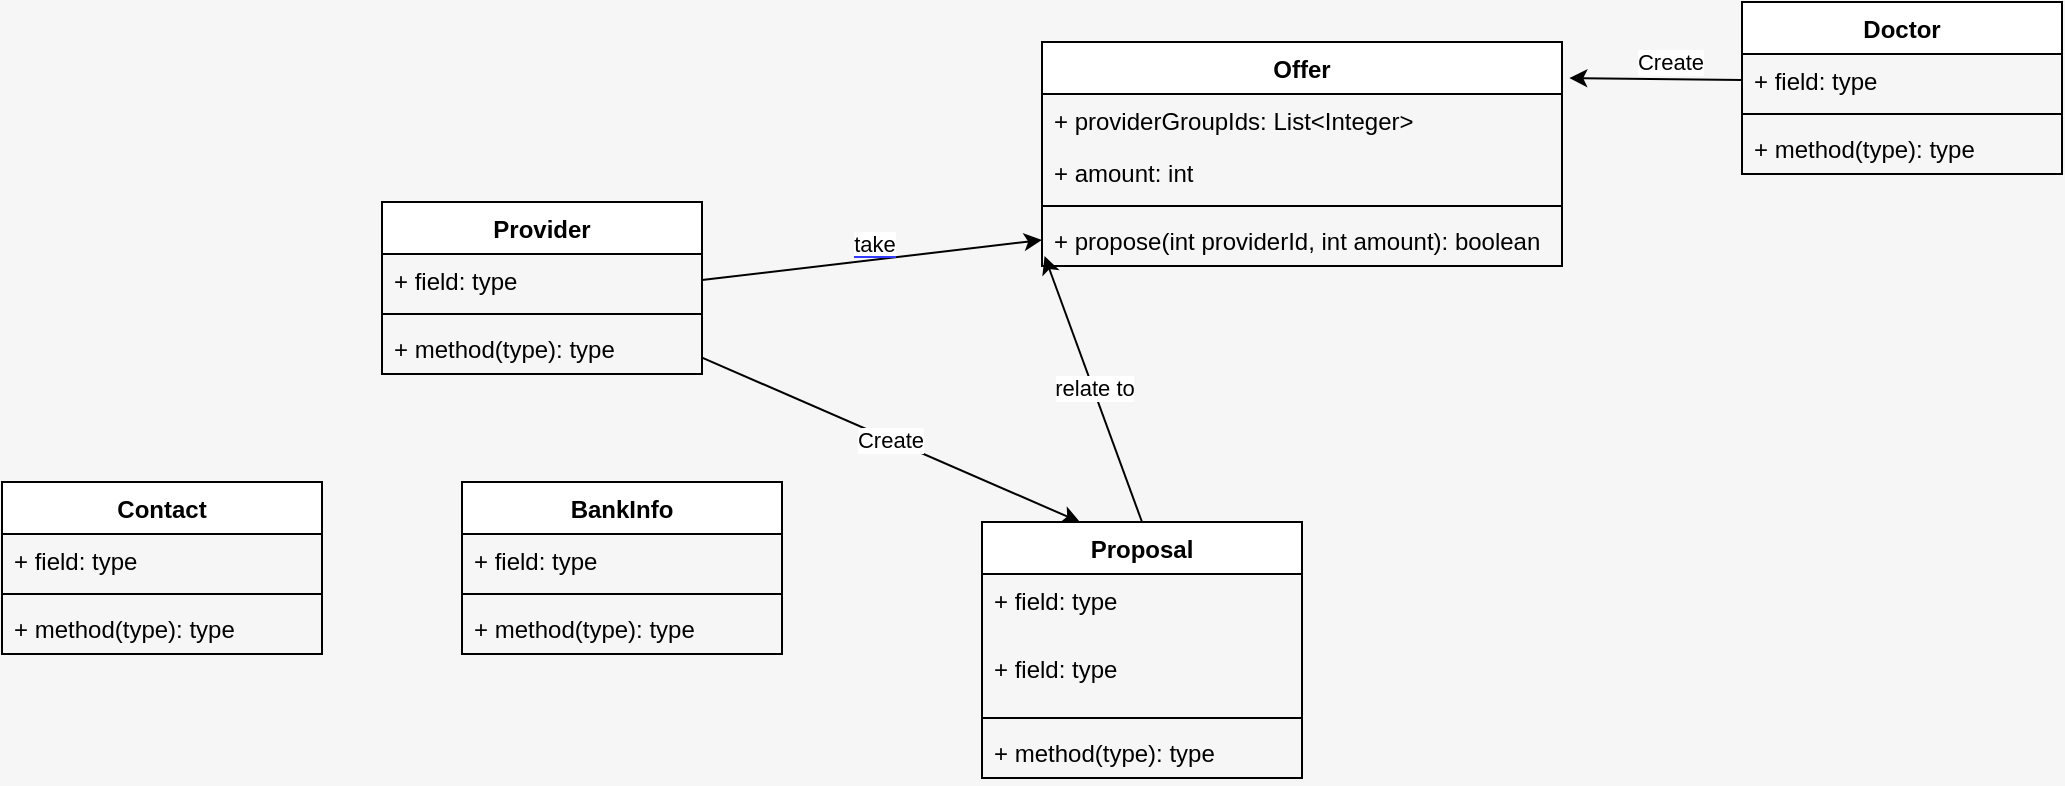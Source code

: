 <mxfile version="17.4.0" type="github"><diagram id="Cojw7_Yz68KiZyoo5ue1" name="Page-1"><mxGraphModel dx="1865" dy="523" grid="1" gridSize="10" guides="1" tooltips="1" connect="1" arrows="1" fold="1" page="1" pageScale="1" pageWidth="827" pageHeight="1169" background="#f6f6f6" math="0" shadow="0"><root><mxCell id="0"/><mxCell id="1" parent="0"/><mxCell id="XdXcWir25vY_QgZHu3hT-5" value="Offer" style="swimlane;fontStyle=1;align=center;verticalAlign=top;childLayout=stackLayout;horizontal=1;startSize=26;horizontalStack=0;resizeParent=1;resizeParentMax=0;resizeLast=0;collapsible=1;marginBottom=0;" parent="1" vertex="1"><mxGeometry x="420" y="80" width="260" height="112" as="geometry"/></mxCell><mxCell id="XdXcWir25vY_QgZHu3hT-28" value="+ providerGroupIds: List&lt;Integer&gt;" style="text;strokeColor=none;fillColor=none;align=left;verticalAlign=top;spacingLeft=4;spacingRight=4;overflow=hidden;rotatable=0;points=[[0,0.5],[1,0.5]];portConstraint=eastwest;" parent="XdXcWir25vY_QgZHu3hT-5" vertex="1"><mxGeometry y="26" width="260" height="26" as="geometry"/></mxCell><mxCell id="XdXcWir25vY_QgZHu3hT-6" value="+ amount: int" style="text;strokeColor=none;fillColor=none;align=left;verticalAlign=top;spacingLeft=4;spacingRight=4;overflow=hidden;rotatable=0;points=[[0,0.5],[1,0.5]];portConstraint=eastwest;" parent="XdXcWir25vY_QgZHu3hT-5" vertex="1"><mxGeometry y="52" width="260" height="26" as="geometry"/></mxCell><mxCell id="XdXcWir25vY_QgZHu3hT-7" value="" style="line;strokeWidth=1;fillColor=none;align=left;verticalAlign=middle;spacingTop=-1;spacingLeft=3;spacingRight=3;rotatable=0;labelPosition=right;points=[];portConstraint=eastwest;" parent="XdXcWir25vY_QgZHu3hT-5" vertex="1"><mxGeometry y="78" width="260" height="8" as="geometry"/></mxCell><mxCell id="XdXcWir25vY_QgZHu3hT-8" value="+ propose(int providerId, int amount): boolean" style="text;strokeColor=none;fillColor=none;align=left;verticalAlign=top;spacingLeft=4;spacingRight=4;overflow=hidden;rotatable=0;points=[[0,0.5],[1,0.5]];portConstraint=eastwest;" parent="XdXcWir25vY_QgZHu3hT-5" vertex="1"><mxGeometry y="86" width="260" height="26" as="geometry"/></mxCell><mxCell id="XdXcWir25vY_QgZHu3hT-9" value="Provider" style="swimlane;fontStyle=1;align=center;verticalAlign=top;childLayout=stackLayout;horizontal=1;startSize=26;horizontalStack=0;resizeParent=1;resizeParentMax=0;resizeLast=0;collapsible=1;marginBottom=0;" parent="1" vertex="1"><mxGeometry x="90" y="160" width="160" height="86" as="geometry"/></mxCell><mxCell id="XdXcWir25vY_QgZHu3hT-10" value="+ field: type" style="text;strokeColor=none;fillColor=none;align=left;verticalAlign=top;spacingLeft=4;spacingRight=4;overflow=hidden;rotatable=0;points=[[0,0.5],[1,0.5]];portConstraint=eastwest;" parent="XdXcWir25vY_QgZHu3hT-9" vertex="1"><mxGeometry y="26" width="160" height="26" as="geometry"/></mxCell><mxCell id="XdXcWir25vY_QgZHu3hT-11" value="" style="line;strokeWidth=1;fillColor=none;align=left;verticalAlign=middle;spacingTop=-1;spacingLeft=3;spacingRight=3;rotatable=0;labelPosition=right;points=[];portConstraint=eastwest;" parent="XdXcWir25vY_QgZHu3hT-9" vertex="1"><mxGeometry y="52" width="160" height="8" as="geometry"/></mxCell><mxCell id="XdXcWir25vY_QgZHu3hT-12" value="+ method(type): type" style="text;strokeColor=none;fillColor=none;align=left;verticalAlign=top;spacingLeft=4;spacingRight=4;overflow=hidden;rotatable=0;points=[[0,0.5],[1,0.5]];portConstraint=eastwest;" parent="XdXcWir25vY_QgZHu3hT-9" vertex="1"><mxGeometry y="60" width="160" height="26" as="geometry"/></mxCell><mxCell id="XdXcWir25vY_QgZHu3hT-13" value="Doctor" style="swimlane;fontStyle=1;align=center;verticalAlign=top;childLayout=stackLayout;horizontal=1;startSize=26;horizontalStack=0;resizeParent=1;resizeParentMax=0;resizeLast=0;collapsible=1;marginBottom=0;" parent="1" vertex="1"><mxGeometry x="770" y="60" width="160" height="86" as="geometry"/></mxCell><mxCell id="XdXcWir25vY_QgZHu3hT-14" value="+ field: type" style="text;strokeColor=none;fillColor=none;align=left;verticalAlign=top;spacingLeft=4;spacingRight=4;overflow=hidden;rotatable=0;points=[[0,0.5],[1,0.5]];portConstraint=eastwest;" parent="XdXcWir25vY_QgZHu3hT-13" vertex="1"><mxGeometry y="26" width="160" height="26" as="geometry"/></mxCell><mxCell id="XdXcWir25vY_QgZHu3hT-15" value="" style="line;strokeWidth=1;fillColor=none;align=left;verticalAlign=middle;spacingTop=-1;spacingLeft=3;spacingRight=3;rotatable=0;labelPosition=right;points=[];portConstraint=eastwest;" parent="XdXcWir25vY_QgZHu3hT-13" vertex="1"><mxGeometry y="52" width="160" height="8" as="geometry"/></mxCell><mxCell id="XdXcWir25vY_QgZHu3hT-16" value="+ method(type): type" style="text;strokeColor=none;fillColor=none;align=left;verticalAlign=top;spacingLeft=4;spacingRight=4;overflow=hidden;rotatable=0;points=[[0,0.5],[1,0.5]];portConstraint=eastwest;" parent="XdXcWir25vY_QgZHu3hT-13" vertex="1"><mxGeometry y="60" width="160" height="26" as="geometry"/></mxCell><mxCell id="XdXcWir25vY_QgZHu3hT-17" style="rounded=0;orthogonalLoop=1;jettySize=auto;html=1;exitX=0;exitY=0.5;exitDx=0;exitDy=0;entryX=1.014;entryY=0.161;entryDx=0;entryDy=0;entryPerimeter=0;" parent="1" source="XdXcWir25vY_QgZHu3hT-14" target="XdXcWir25vY_QgZHu3hT-5" edge="1"><mxGeometry relative="1" as="geometry"><mxPoint x="620" y="110" as="targetPoint"/></mxGeometry></mxCell><mxCell id="XdXcWir25vY_QgZHu3hT-18" value="Create" style="edgeLabel;html=1;align=center;verticalAlign=middle;resizable=0;points=[];" parent="XdXcWir25vY_QgZHu3hT-17" vertex="1" connectable="0"><mxGeometry x="-0.167" y="1" relative="1" as="geometry"><mxPoint y="-10" as="offset"/></mxGeometry></mxCell><mxCell id="XdXcWir25vY_QgZHu3hT-31" value="relate to" style="edgeStyle=none;rounded=0;orthogonalLoop=1;jettySize=auto;html=1;exitX=0.5;exitY=0;exitDx=0;exitDy=0;labelBackgroundColor=#ffffff;entryX=0.005;entryY=0.808;entryDx=0;entryDy=0;entryPerimeter=0;" parent="1" source="XdXcWir25vY_QgZHu3hT-20" target="XdXcWir25vY_QgZHu3hT-8" edge="1"><mxGeometry relative="1" as="geometry"/></mxCell><mxCell id="XdXcWir25vY_QgZHu3hT-20" value="Proposal" style="swimlane;fontStyle=1;align=center;verticalAlign=top;childLayout=stackLayout;horizontal=1;startSize=26;horizontalStack=0;resizeParent=1;resizeParentMax=0;resizeLast=0;collapsible=1;marginBottom=0;" parent="1" vertex="1"><mxGeometry x="390" y="320" width="160" height="128" as="geometry"/></mxCell><mxCell id="XdXcWir25vY_QgZHu3hT-21" value="+ field: type" style="text;strokeColor=none;fillColor=none;align=left;verticalAlign=top;spacingLeft=4;spacingRight=4;overflow=hidden;rotatable=0;points=[[0,0.5],[1,0.5]];portConstraint=eastwest;" parent="XdXcWir25vY_QgZHu3hT-20" vertex="1"><mxGeometry y="26" width="160" height="34" as="geometry"/></mxCell><mxCell id="XdXcWir25vY_QgZHu3hT-29" value="+ field: type" style="text;strokeColor=none;fillColor=none;align=left;verticalAlign=top;spacingLeft=4;spacingRight=4;overflow=hidden;rotatable=0;points=[[0,0.5],[1,0.5]];portConstraint=eastwest;" parent="XdXcWir25vY_QgZHu3hT-20" vertex="1"><mxGeometry y="60" width="160" height="34" as="geometry"/></mxCell><mxCell id="XdXcWir25vY_QgZHu3hT-22" value="" style="line;strokeWidth=1;fillColor=none;align=left;verticalAlign=middle;spacingTop=-1;spacingLeft=3;spacingRight=3;rotatable=0;labelPosition=right;points=[];portConstraint=eastwest;" parent="XdXcWir25vY_QgZHu3hT-20" vertex="1"><mxGeometry y="94" width="160" height="8" as="geometry"/></mxCell><mxCell id="XdXcWir25vY_QgZHu3hT-23" value="+ method(type): type" style="text;strokeColor=none;fillColor=none;align=left;verticalAlign=top;spacingLeft=4;spacingRight=4;overflow=hidden;rotatable=0;points=[[0,0.5],[1,0.5]];portConstraint=eastwest;" parent="XdXcWir25vY_QgZHu3hT-20" vertex="1"><mxGeometry y="102" width="160" height="26" as="geometry"/></mxCell><mxCell id="XdXcWir25vY_QgZHu3hT-25" value="&lt;span style=&quot;background-color: rgb(255 , 255 , 255)&quot;&gt;take&lt;/span&gt;" style="edgeStyle=none;rounded=0;orthogonalLoop=1;jettySize=auto;html=1;exitX=1;exitY=0.5;exitDx=0;exitDy=0;entryX=0;entryY=0.5;entryDx=0;entryDy=0;labelBackgroundColor=#333AFF;" parent="1" source="XdXcWir25vY_QgZHu3hT-10" target="XdXcWir25vY_QgZHu3hT-8" edge="1"><mxGeometry x="0.03" y="8" relative="1" as="geometry"><mxPoint as="offset"/></mxGeometry></mxCell><mxCell id="XdXcWir25vY_QgZHu3hT-30" value="Create" style="edgeStyle=none;rounded=0;orthogonalLoop=1;jettySize=auto;html=1;labelBackgroundColor=#ffffff;entryX=0.306;entryY=0;entryDx=0;entryDy=0;entryPerimeter=0;" parent="1" source="XdXcWir25vY_QgZHu3hT-9" target="XdXcWir25vY_QgZHu3hT-20" edge="1"><mxGeometry relative="1" as="geometry"><mxPoint x="330" y="310" as="targetPoint"/></mxGeometry></mxCell><mxCell id="XdXcWir25vY_QgZHu3hT-36" value="Contact" style="swimlane;fontStyle=1;align=center;verticalAlign=top;childLayout=stackLayout;horizontal=1;startSize=26;horizontalStack=0;resizeParent=1;resizeParentMax=0;resizeLast=0;collapsible=1;marginBottom=0;" parent="1" vertex="1"><mxGeometry x="-100" y="300" width="160" height="86" as="geometry"/></mxCell><mxCell id="XdXcWir25vY_QgZHu3hT-37" value="+ field: type" style="text;strokeColor=none;fillColor=none;align=left;verticalAlign=top;spacingLeft=4;spacingRight=4;overflow=hidden;rotatable=0;points=[[0,0.5],[1,0.5]];portConstraint=eastwest;" parent="XdXcWir25vY_QgZHu3hT-36" vertex="1"><mxGeometry y="26" width="160" height="26" as="geometry"/></mxCell><mxCell id="XdXcWir25vY_QgZHu3hT-38" value="" style="line;strokeWidth=1;fillColor=none;align=left;verticalAlign=middle;spacingTop=-1;spacingLeft=3;spacingRight=3;rotatable=0;labelPosition=right;points=[];portConstraint=eastwest;" parent="XdXcWir25vY_QgZHu3hT-36" vertex="1"><mxGeometry y="52" width="160" height="8" as="geometry"/></mxCell><mxCell id="XdXcWir25vY_QgZHu3hT-39" value="+ method(type): type" style="text;strokeColor=none;fillColor=none;align=left;verticalAlign=top;spacingLeft=4;spacingRight=4;overflow=hidden;rotatable=0;points=[[0,0.5],[1,0.5]];portConstraint=eastwest;" parent="XdXcWir25vY_QgZHu3hT-36" vertex="1"><mxGeometry y="60" width="160" height="26" as="geometry"/></mxCell><mxCell id="XdXcWir25vY_QgZHu3hT-40" value="BankInfo" style="swimlane;fontStyle=1;align=center;verticalAlign=top;childLayout=stackLayout;horizontal=1;startSize=26;horizontalStack=0;resizeParent=1;resizeParentMax=0;resizeLast=0;collapsible=1;marginBottom=0;" parent="1" vertex="1"><mxGeometry x="130" y="300" width="160" height="86" as="geometry"/></mxCell><mxCell id="XdXcWir25vY_QgZHu3hT-41" value="+ field: type" style="text;strokeColor=none;fillColor=none;align=left;verticalAlign=top;spacingLeft=4;spacingRight=4;overflow=hidden;rotatable=0;points=[[0,0.5],[1,0.5]];portConstraint=eastwest;" parent="XdXcWir25vY_QgZHu3hT-40" vertex="1"><mxGeometry y="26" width="160" height="26" as="geometry"/></mxCell><mxCell id="XdXcWir25vY_QgZHu3hT-42" value="" style="line;strokeWidth=1;fillColor=none;align=left;verticalAlign=middle;spacingTop=-1;spacingLeft=3;spacingRight=3;rotatable=0;labelPosition=right;points=[];portConstraint=eastwest;" parent="XdXcWir25vY_QgZHu3hT-40" vertex="1"><mxGeometry y="52" width="160" height="8" as="geometry"/></mxCell><mxCell id="XdXcWir25vY_QgZHu3hT-43" value="+ method(type): type" style="text;strokeColor=none;fillColor=none;align=left;verticalAlign=top;spacingLeft=4;spacingRight=4;overflow=hidden;rotatable=0;points=[[0,0.5],[1,0.5]];portConstraint=eastwest;" parent="XdXcWir25vY_QgZHu3hT-40" vertex="1"><mxGeometry y="60" width="160" height="26" as="geometry"/></mxCell></root></mxGraphModel></diagram></mxfile>